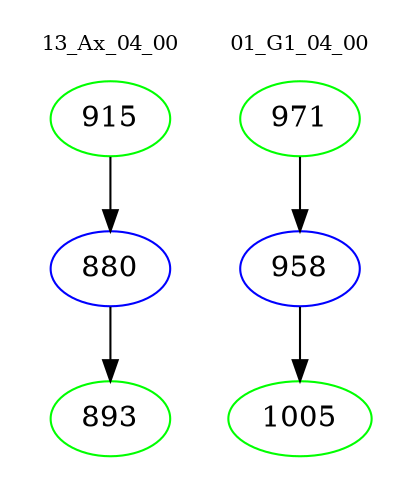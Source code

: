 digraph{
subgraph cluster_0 {
color = white
label = "13_Ax_04_00";
fontsize=10;
T0_915 [label="915", color="green"]
T0_915 -> T0_880 [color="black"]
T0_880 [label="880", color="blue"]
T0_880 -> T0_893 [color="black"]
T0_893 [label="893", color="green"]
}
subgraph cluster_1 {
color = white
label = "01_G1_04_00";
fontsize=10;
T1_971 [label="971", color="green"]
T1_971 -> T1_958 [color="black"]
T1_958 [label="958", color="blue"]
T1_958 -> T1_1005 [color="black"]
T1_1005 [label="1005", color="green"]
}
}
